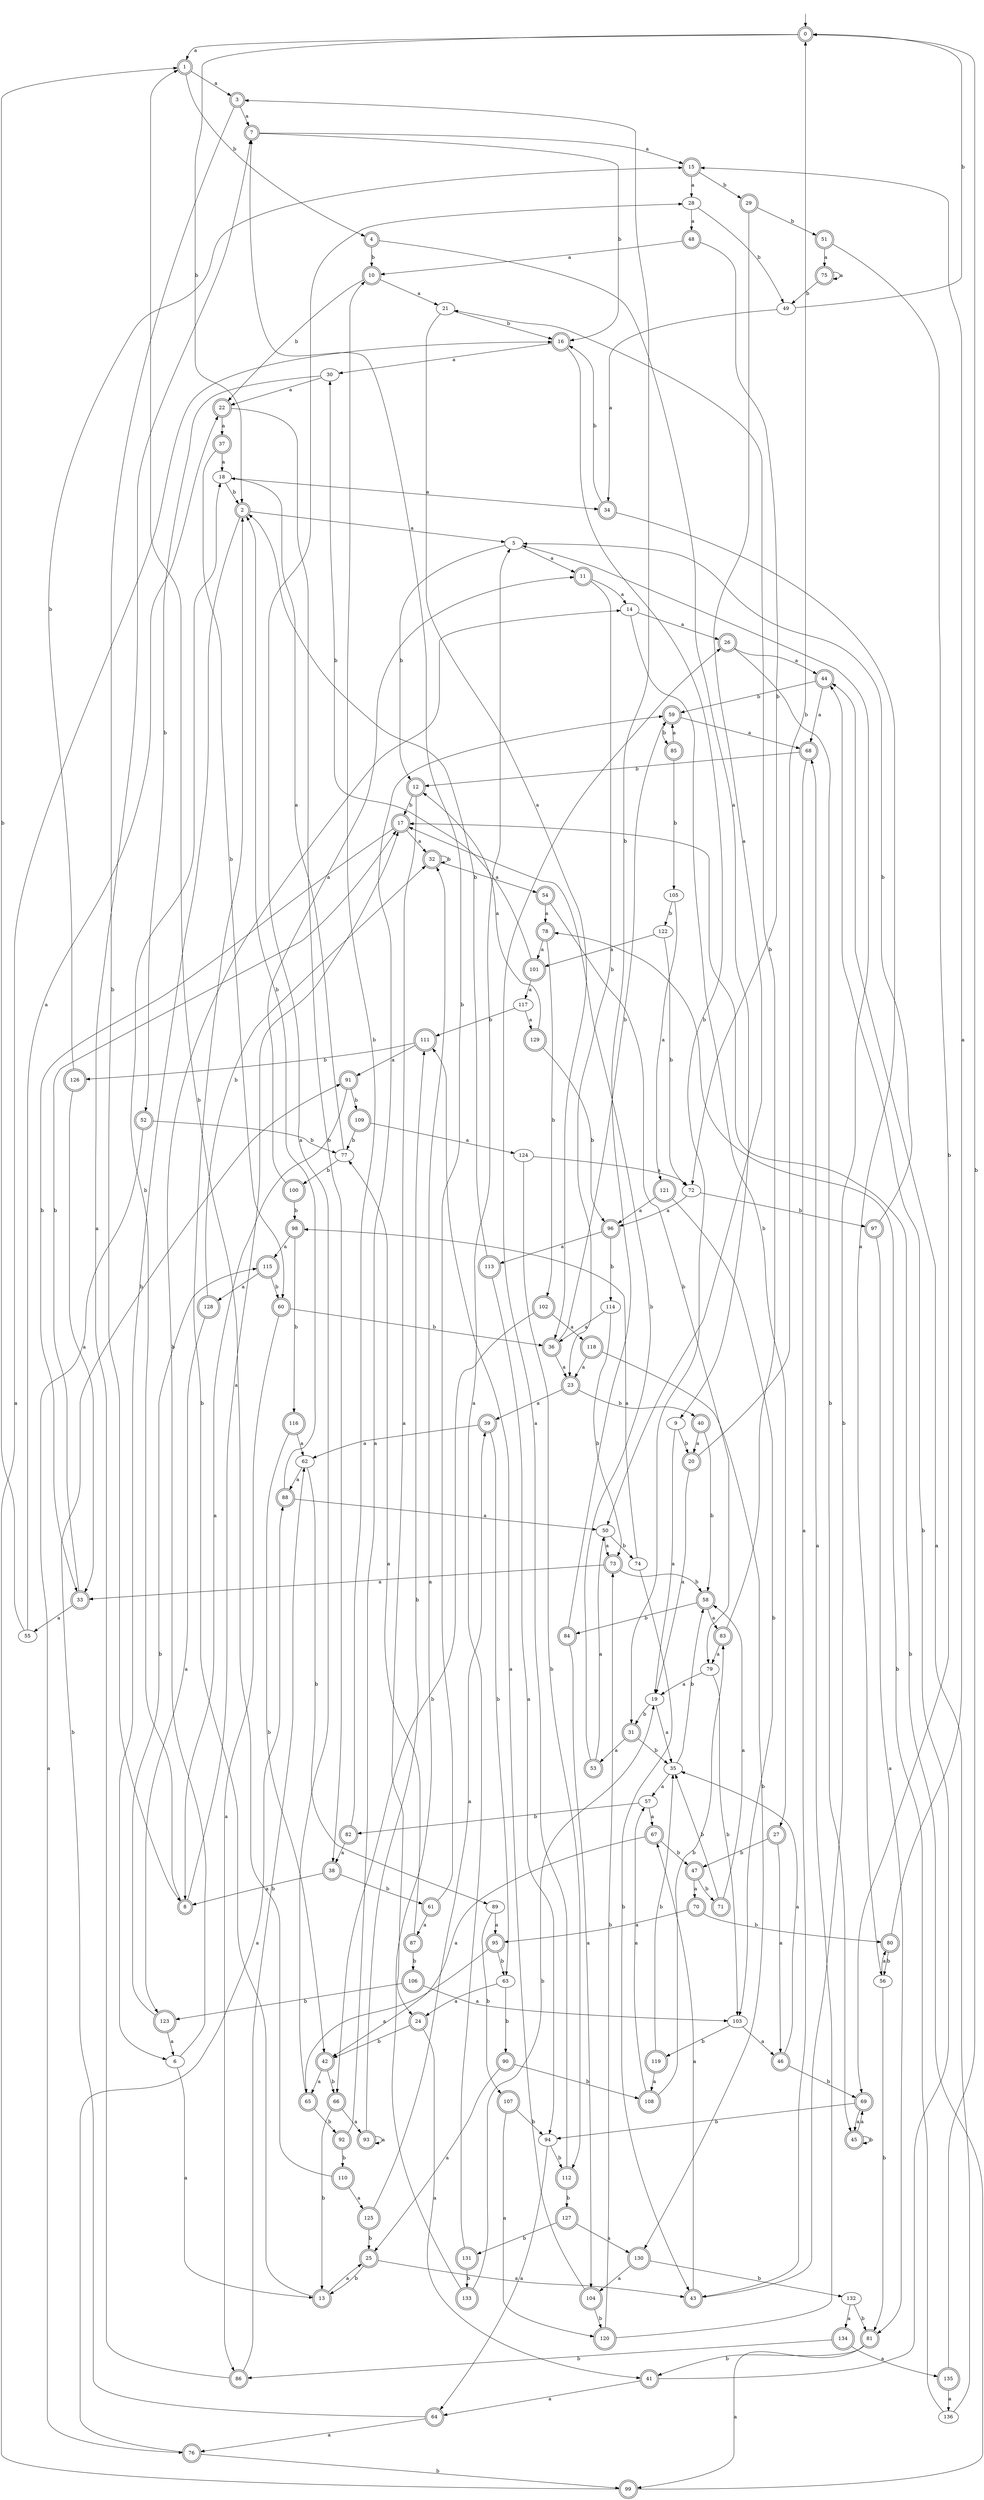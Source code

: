 digraph RandomDFA {
  __start0 [label="", shape=none];
  __start0 -> 0 [label=""];
  0 [shape=circle] [shape=doublecircle]
  0 -> 1 [label="a"]
  0 -> 2 [label="b"]
  1 [shape=doublecircle]
  1 -> 3 [label="a"]
  1 -> 4 [label="b"]
  2 [shape=doublecircle]
  2 -> 5 [label="a"]
  2 -> 6 [label="b"]
  3 [shape=doublecircle]
  3 -> 7 [label="a"]
  3 -> 8 [label="b"]
  4 [shape=doublecircle]
  4 -> 9 [label="a"]
  4 -> 10 [label="b"]
  5
  5 -> 11 [label="a"]
  5 -> 12 [label="b"]
  6
  6 -> 13 [label="a"]
  6 -> 14 [label="b"]
  7 [shape=doublecircle]
  7 -> 15 [label="a"]
  7 -> 16 [label="b"]
  8 [shape=doublecircle]
  8 -> 17 [label="a"]
  8 -> 18 [label="b"]
  9
  9 -> 19 [label="a"]
  9 -> 20 [label="b"]
  10 [shape=doublecircle]
  10 -> 21 [label="a"]
  10 -> 22 [label="b"]
  11 [shape=doublecircle]
  11 -> 14 [label="a"]
  11 -> 23 [label="b"]
  12 [shape=doublecircle]
  12 -> 24 [label="a"]
  12 -> 17 [label="b"]
  13 [shape=doublecircle]
  13 -> 25 [label="a"]
  13 -> 2 [label="b"]
  14
  14 -> 26 [label="a"]
  14 -> 27 [label="b"]
  15 [shape=doublecircle]
  15 -> 28 [label="a"]
  15 -> 29 [label="b"]
  16 [shape=doublecircle]
  16 -> 30 [label="a"]
  16 -> 31 [label="b"]
  17 [shape=doublecircle]
  17 -> 32 [label="a"]
  17 -> 33 [label="b"]
  18
  18 -> 34 [label="a"]
  18 -> 2 [label="b"]
  19
  19 -> 35 [label="a"]
  19 -> 31 [label="b"]
  20 [shape=doublecircle]
  20 -> 19 [label="a"]
  20 -> 0 [label="b"]
  21
  21 -> 36 [label="a"]
  21 -> 16 [label="b"]
  22 [shape=doublecircle]
  22 -> 37 [label="a"]
  22 -> 38 [label="b"]
  23 [shape=doublecircle]
  23 -> 39 [label="a"]
  23 -> 40 [label="b"]
  24 [shape=doublecircle]
  24 -> 41 [label="a"]
  24 -> 42 [label="b"]
  25 [shape=doublecircle]
  25 -> 43 [label="a"]
  25 -> 13 [label="b"]
  26 [shape=doublecircle]
  26 -> 44 [label="a"]
  26 -> 45 [label="b"]
  27 [shape=doublecircle]
  27 -> 46 [label="a"]
  27 -> 47 [label="b"]
  28
  28 -> 48 [label="a"]
  28 -> 49 [label="b"]
  29 [shape=doublecircle]
  29 -> 50 [label="a"]
  29 -> 51 [label="b"]
  30
  30 -> 22 [label="a"]
  30 -> 52 [label="b"]
  31 [shape=doublecircle]
  31 -> 53 [label="a"]
  31 -> 35 [label="b"]
  32 [shape=doublecircle]
  32 -> 54 [label="a"]
  32 -> 32 [label="b"]
  33 [shape=doublecircle]
  33 -> 55 [label="a"]
  33 -> 17 [label="b"]
  34 [shape=doublecircle]
  34 -> 56 [label="a"]
  34 -> 16 [label="b"]
  35
  35 -> 57 [label="a"]
  35 -> 58 [label="b"]
  36 [shape=doublecircle]
  36 -> 23 [label="a"]
  36 -> 59 [label="b"]
  37 [shape=doublecircle]
  37 -> 18 [label="a"]
  37 -> 60 [label="b"]
  38 [shape=doublecircle]
  38 -> 8 [label="a"]
  38 -> 61 [label="b"]
  39 [shape=doublecircle]
  39 -> 62 [label="a"]
  39 -> 63 [label="b"]
  40 [shape=doublecircle]
  40 -> 20 [label="a"]
  40 -> 58 [label="b"]
  41 [shape=doublecircle]
  41 -> 64 [label="a"]
  41 -> 44 [label="b"]
  42 [shape=doublecircle]
  42 -> 65 [label="a"]
  42 -> 66 [label="b"]
  43 [shape=doublecircle]
  43 -> 67 [label="a"]
  43 -> 5 [label="b"]
  44 [shape=doublecircle]
  44 -> 68 [label="a"]
  44 -> 59 [label="b"]
  45 [shape=doublecircle]
  45 -> 69 [label="a"]
  45 -> 45 [label="b"]
  46 [shape=doublecircle]
  46 -> 35 [label="a"]
  46 -> 69 [label="b"]
  47 [shape=doublecircle]
  47 -> 70 [label="a"]
  47 -> 71 [label="b"]
  48 [shape=doublecircle]
  48 -> 10 [label="a"]
  48 -> 72 [label="b"]
  49
  49 -> 34 [label="a"]
  49 -> 0 [label="b"]
  50
  50 -> 73 [label="a"]
  50 -> 74 [label="b"]
  51 [shape=doublecircle]
  51 -> 75 [label="a"]
  51 -> 69 [label="b"]
  52 [shape=doublecircle]
  52 -> 76 [label="a"]
  52 -> 77 [label="b"]
  53 [shape=doublecircle]
  53 -> 50 [label="a"]
  53 -> 17 [label="b"]
  54 [shape=doublecircle]
  54 -> 78 [label="a"]
  54 -> 79 [label="b"]
  55
  55 -> 22 [label="a"]
  55 -> 1 [label="b"]
  56
  56 -> 80 [label="a"]
  56 -> 81 [label="b"]
  57
  57 -> 67 [label="a"]
  57 -> 82 [label="b"]
  58 [shape=doublecircle]
  58 -> 83 [label="a"]
  58 -> 84 [label="b"]
  59 [shape=doublecircle]
  59 -> 68 [label="a"]
  59 -> 85 [label="b"]
  60 [shape=doublecircle]
  60 -> 86 [label="a"]
  60 -> 36 [label="b"]
  61 [shape=doublecircle]
  61 -> 87 [label="a"]
  61 -> 7 [label="b"]
  62
  62 -> 88 [label="a"]
  62 -> 89 [label="b"]
  63
  63 -> 24 [label="a"]
  63 -> 90 [label="b"]
  64 [shape=doublecircle]
  64 -> 76 [label="a"]
  64 -> 91 [label="b"]
  65 [shape=doublecircle]
  65 -> 28 [label="a"]
  65 -> 92 [label="b"]
  66 [shape=doublecircle]
  66 -> 93 [label="a"]
  66 -> 13 [label="b"]
  67 [shape=doublecircle]
  67 -> 42 [label="a"]
  67 -> 47 [label="b"]
  68 [shape=doublecircle]
  68 -> 43 [label="a"]
  68 -> 12 [label="b"]
  69 [shape=doublecircle]
  69 -> 45 [label="a"]
  69 -> 94 [label="b"]
  70 [shape=doublecircle]
  70 -> 95 [label="a"]
  70 -> 80 [label="b"]
  71 [shape=doublecircle]
  71 -> 58 [label="a"]
  71 -> 35 [label="b"]
  72
  72 -> 96 [label="a"]
  72 -> 97 [label="b"]
  73 [shape=doublecircle]
  73 -> 33 [label="a"]
  73 -> 58 [label="b"]
  74
  74 -> 98 [label="a"]
  74 -> 43 [label="b"]
  75 [shape=doublecircle]
  75 -> 75 [label="a"]
  75 -> 49 [label="b"]
  76 [shape=doublecircle]
  76 -> 88 [label="a"]
  76 -> 99 [label="b"]
  77
  77 -> 18 [label="a"]
  77 -> 100 [label="b"]
  78 [shape=doublecircle]
  78 -> 101 [label="a"]
  78 -> 102 [label="b"]
  79
  79 -> 19 [label="a"]
  79 -> 103 [label="b"]
  80 [shape=doublecircle]
  80 -> 15 [label="a"]
  80 -> 56 [label="b"]
  81 [shape=doublecircle]
  81 -> 99 [label="a"]
  81 -> 41 [label="b"]
  82 [shape=doublecircle]
  82 -> 38 [label="a"]
  82 -> 10 [label="b"]
  83 [shape=doublecircle]
  83 -> 79 [label="a"]
  83 -> 21 [label="b"]
  84 [shape=doublecircle]
  84 -> 104 [label="a"]
  84 -> 3 [label="b"]
  85 [shape=doublecircle]
  85 -> 59 [label="a"]
  85 -> 105 [label="b"]
  86 [shape=doublecircle]
  86 -> 7 [label="a"]
  86 -> 62 [label="b"]
  87 [shape=doublecircle]
  87 -> 77 [label="a"]
  87 -> 106 [label="b"]
  88 [shape=doublecircle]
  88 -> 50 [label="a"]
  88 -> 2 [label="b"]
  89
  89 -> 95 [label="a"]
  89 -> 107 [label="b"]
  90 [shape=doublecircle]
  90 -> 25 [label="a"]
  90 -> 108 [label="b"]
  91 [shape=doublecircle]
  91 -> 8 [label="a"]
  91 -> 109 [label="b"]
  92 [shape=doublecircle]
  92 -> 59 [label="a"]
  92 -> 110 [label="b"]
  93 [shape=doublecircle]
  93 -> 93 [label="a"]
  93 -> 111 [label="b"]
  94
  94 -> 64 [label="a"]
  94 -> 112 [label="b"]
  95 [shape=doublecircle]
  95 -> 65 [label="a"]
  95 -> 63 [label="b"]
  96 [shape=doublecircle]
  96 -> 113 [label="a"]
  96 -> 114 [label="b"]
  97 [shape=doublecircle]
  97 -> 81 [label="a"]
  97 -> 5 [label="b"]
  98 [shape=doublecircle]
  98 -> 115 [label="a"]
  98 -> 116 [label="b"]
  99 [shape=doublecircle]
  99 -> 16 [label="a"]
  99 -> 17 [label="b"]
  100 [shape=doublecircle]
  100 -> 11 [label="a"]
  100 -> 98 [label="b"]
  101 [shape=doublecircle]
  101 -> 117 [label="a"]
  101 -> 30 [label="b"]
  102 [shape=doublecircle]
  102 -> 118 [label="a"]
  102 -> 66 [label="b"]
  103
  103 -> 46 [label="a"]
  103 -> 119 [label="b"]
  104 [shape=doublecircle]
  104 -> 111 [label="a"]
  104 -> 120 [label="b"]
  105
  105 -> 121 [label="a"]
  105 -> 122 [label="b"]
  106 [shape=doublecircle]
  106 -> 103 [label="a"]
  106 -> 123 [label="b"]
  107 [shape=doublecircle]
  107 -> 120 [label="a"]
  107 -> 94 [label="b"]
  108 [shape=doublecircle]
  108 -> 57 [label="a"]
  108 -> 83 [label="b"]
  109 [shape=doublecircle]
  109 -> 124 [label="a"]
  109 -> 77 [label="b"]
  110 [shape=doublecircle]
  110 -> 125 [label="a"]
  110 -> 1 [label="b"]
  111 [shape=doublecircle]
  111 -> 91 [label="a"]
  111 -> 126 [label="b"]
  112 [shape=doublecircle]
  112 -> 26 [label="a"]
  112 -> 127 [label="b"]
  113 [shape=doublecircle]
  113 -> 94 [label="a"]
  113 -> 2 [label="b"]
  114
  114 -> 36 [label="a"]
  114 -> 73 [label="b"]
  115 [shape=doublecircle]
  115 -> 128 [label="a"]
  115 -> 60 [label="b"]
  116 [shape=doublecircle]
  116 -> 62 [label="a"]
  116 -> 42 [label="b"]
  117
  117 -> 129 [label="a"]
  117 -> 111 [label="b"]
  118 [shape=doublecircle]
  118 -> 23 [label="a"]
  118 -> 130 [label="b"]
  119 [shape=doublecircle]
  119 -> 108 [label="a"]
  119 -> 35 [label="b"]
  120 [shape=doublecircle]
  120 -> 68 [label="a"]
  120 -> 73 [label="b"]
  121 [shape=doublecircle]
  121 -> 96 [label="a"]
  121 -> 103 [label="b"]
  122
  122 -> 101 [label="a"]
  122 -> 72 [label="b"]
  123 [shape=doublecircle]
  123 -> 6 [label="a"]
  123 -> 115 [label="b"]
  124
  124 -> 72 [label="a"]
  124 -> 112 [label="b"]
  125 [shape=doublecircle]
  125 -> 39 [label="a"]
  125 -> 25 [label="b"]
  126 [shape=doublecircle]
  126 -> 33 [label="a"]
  126 -> 15 [label="b"]
  127 [shape=doublecircle]
  127 -> 130 [label="a"]
  127 -> 131 [label="b"]
  128 [shape=doublecircle]
  128 -> 123 [label="a"]
  128 -> 32 [label="b"]
  129 [shape=doublecircle]
  129 -> 12 [label="a"]
  129 -> 96 [label="b"]
  130 [shape=doublecircle]
  130 -> 104 [label="a"]
  130 -> 132 [label="b"]
  131 [shape=doublecircle]
  131 -> 5 [label="a"]
  131 -> 133 [label="b"]
  132
  132 -> 134 [label="a"]
  132 -> 81 [label="b"]
  133 [shape=doublecircle]
  133 -> 32 [label="a"]
  133 -> 19 [label="b"]
  134 [shape=doublecircle]
  134 -> 135 [label="a"]
  134 -> 86 [label="b"]
  135 [shape=doublecircle]
  135 -> 136 [label="a"]
  135 -> 0 [label="b"]
  136
  136 -> 44 [label="a"]
  136 -> 78 [label="b"]
}
